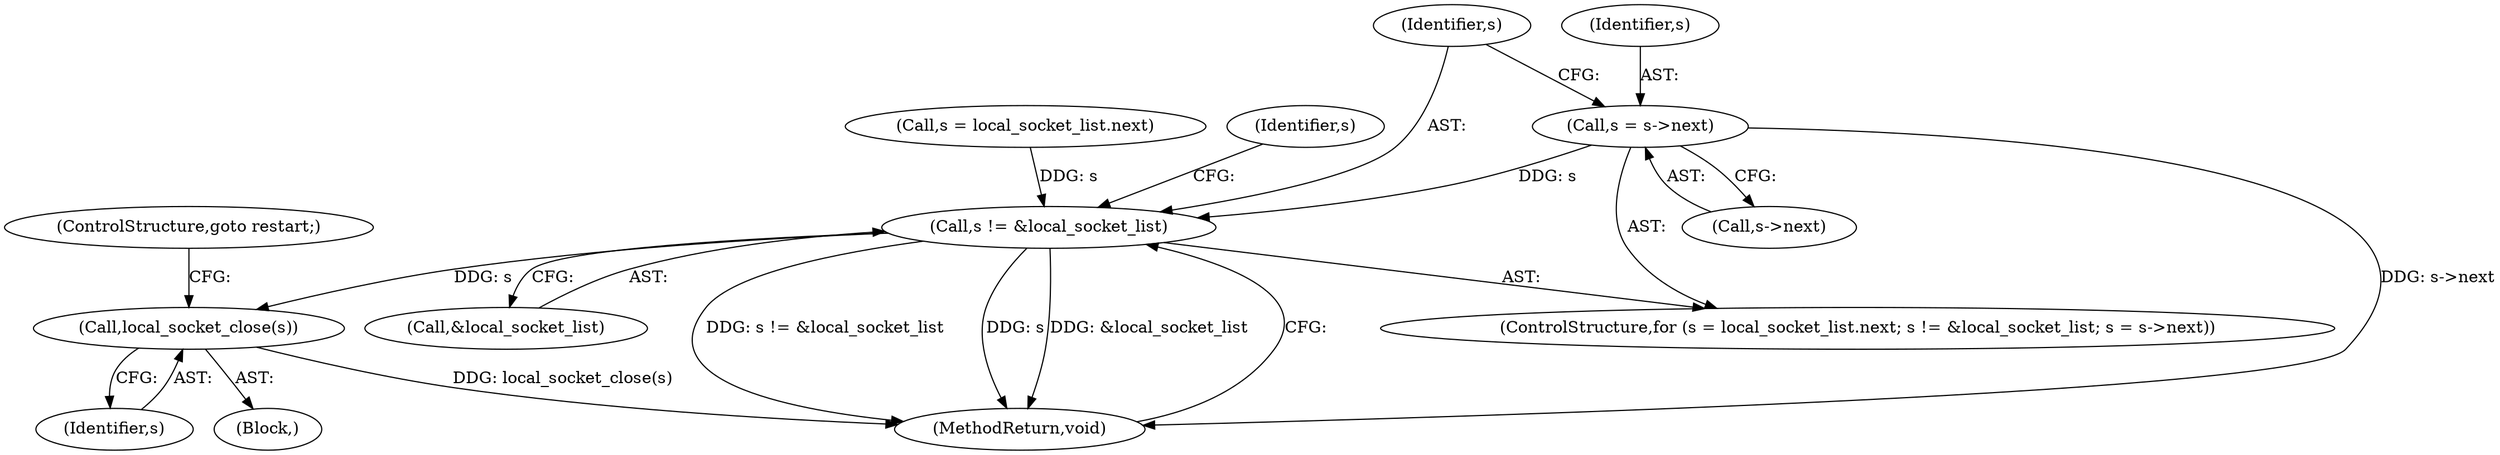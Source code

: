 digraph "0_Android_268068f25673242d1d5130d96202d3288c91b700@pointer" {
"1000122" [label="(Call,s = s->next)"];
"1000118" [label="(Call,s != &local_socket_list)"];
"1000147" [label="(Call,local_socket_close(s))"];
"1000150" [label="(MethodReturn,void)"];
"1000120" [label="(Call,&local_socket_list)"];
"1000124" [label="(Call,s->next)"];
"1000113" [label="(Call,s = local_socket_list.next)"];
"1000118" [label="(Call,s != &local_socket_list)"];
"1000149" [label="(ControlStructure,goto restart;)"];
"1000132" [label="(Identifier,s)"];
"1000119" [label="(Identifier,s)"];
"1000112" [label="(ControlStructure,for (s = local_socket_list.next; s != &local_socket_list; s = s->next))"];
"1000147" [label="(Call,local_socket_close(s))"];
"1000146" [label="(Block,)"];
"1000148" [label="(Identifier,s)"];
"1000123" [label="(Identifier,s)"];
"1000122" [label="(Call,s = s->next)"];
"1000122" -> "1000112"  [label="AST: "];
"1000122" -> "1000124"  [label="CFG: "];
"1000123" -> "1000122"  [label="AST: "];
"1000124" -> "1000122"  [label="AST: "];
"1000119" -> "1000122"  [label="CFG: "];
"1000122" -> "1000150"  [label="DDG: s->next"];
"1000122" -> "1000118"  [label="DDG: s"];
"1000118" -> "1000112"  [label="AST: "];
"1000118" -> "1000120"  [label="CFG: "];
"1000119" -> "1000118"  [label="AST: "];
"1000120" -> "1000118"  [label="AST: "];
"1000132" -> "1000118"  [label="CFG: "];
"1000150" -> "1000118"  [label="CFG: "];
"1000118" -> "1000150"  [label="DDG: s != &local_socket_list"];
"1000118" -> "1000150"  [label="DDG: s"];
"1000118" -> "1000150"  [label="DDG: &local_socket_list"];
"1000113" -> "1000118"  [label="DDG: s"];
"1000118" -> "1000147"  [label="DDG: s"];
"1000147" -> "1000146"  [label="AST: "];
"1000147" -> "1000148"  [label="CFG: "];
"1000148" -> "1000147"  [label="AST: "];
"1000149" -> "1000147"  [label="CFG: "];
"1000147" -> "1000150"  [label="DDG: local_socket_close(s)"];
}
